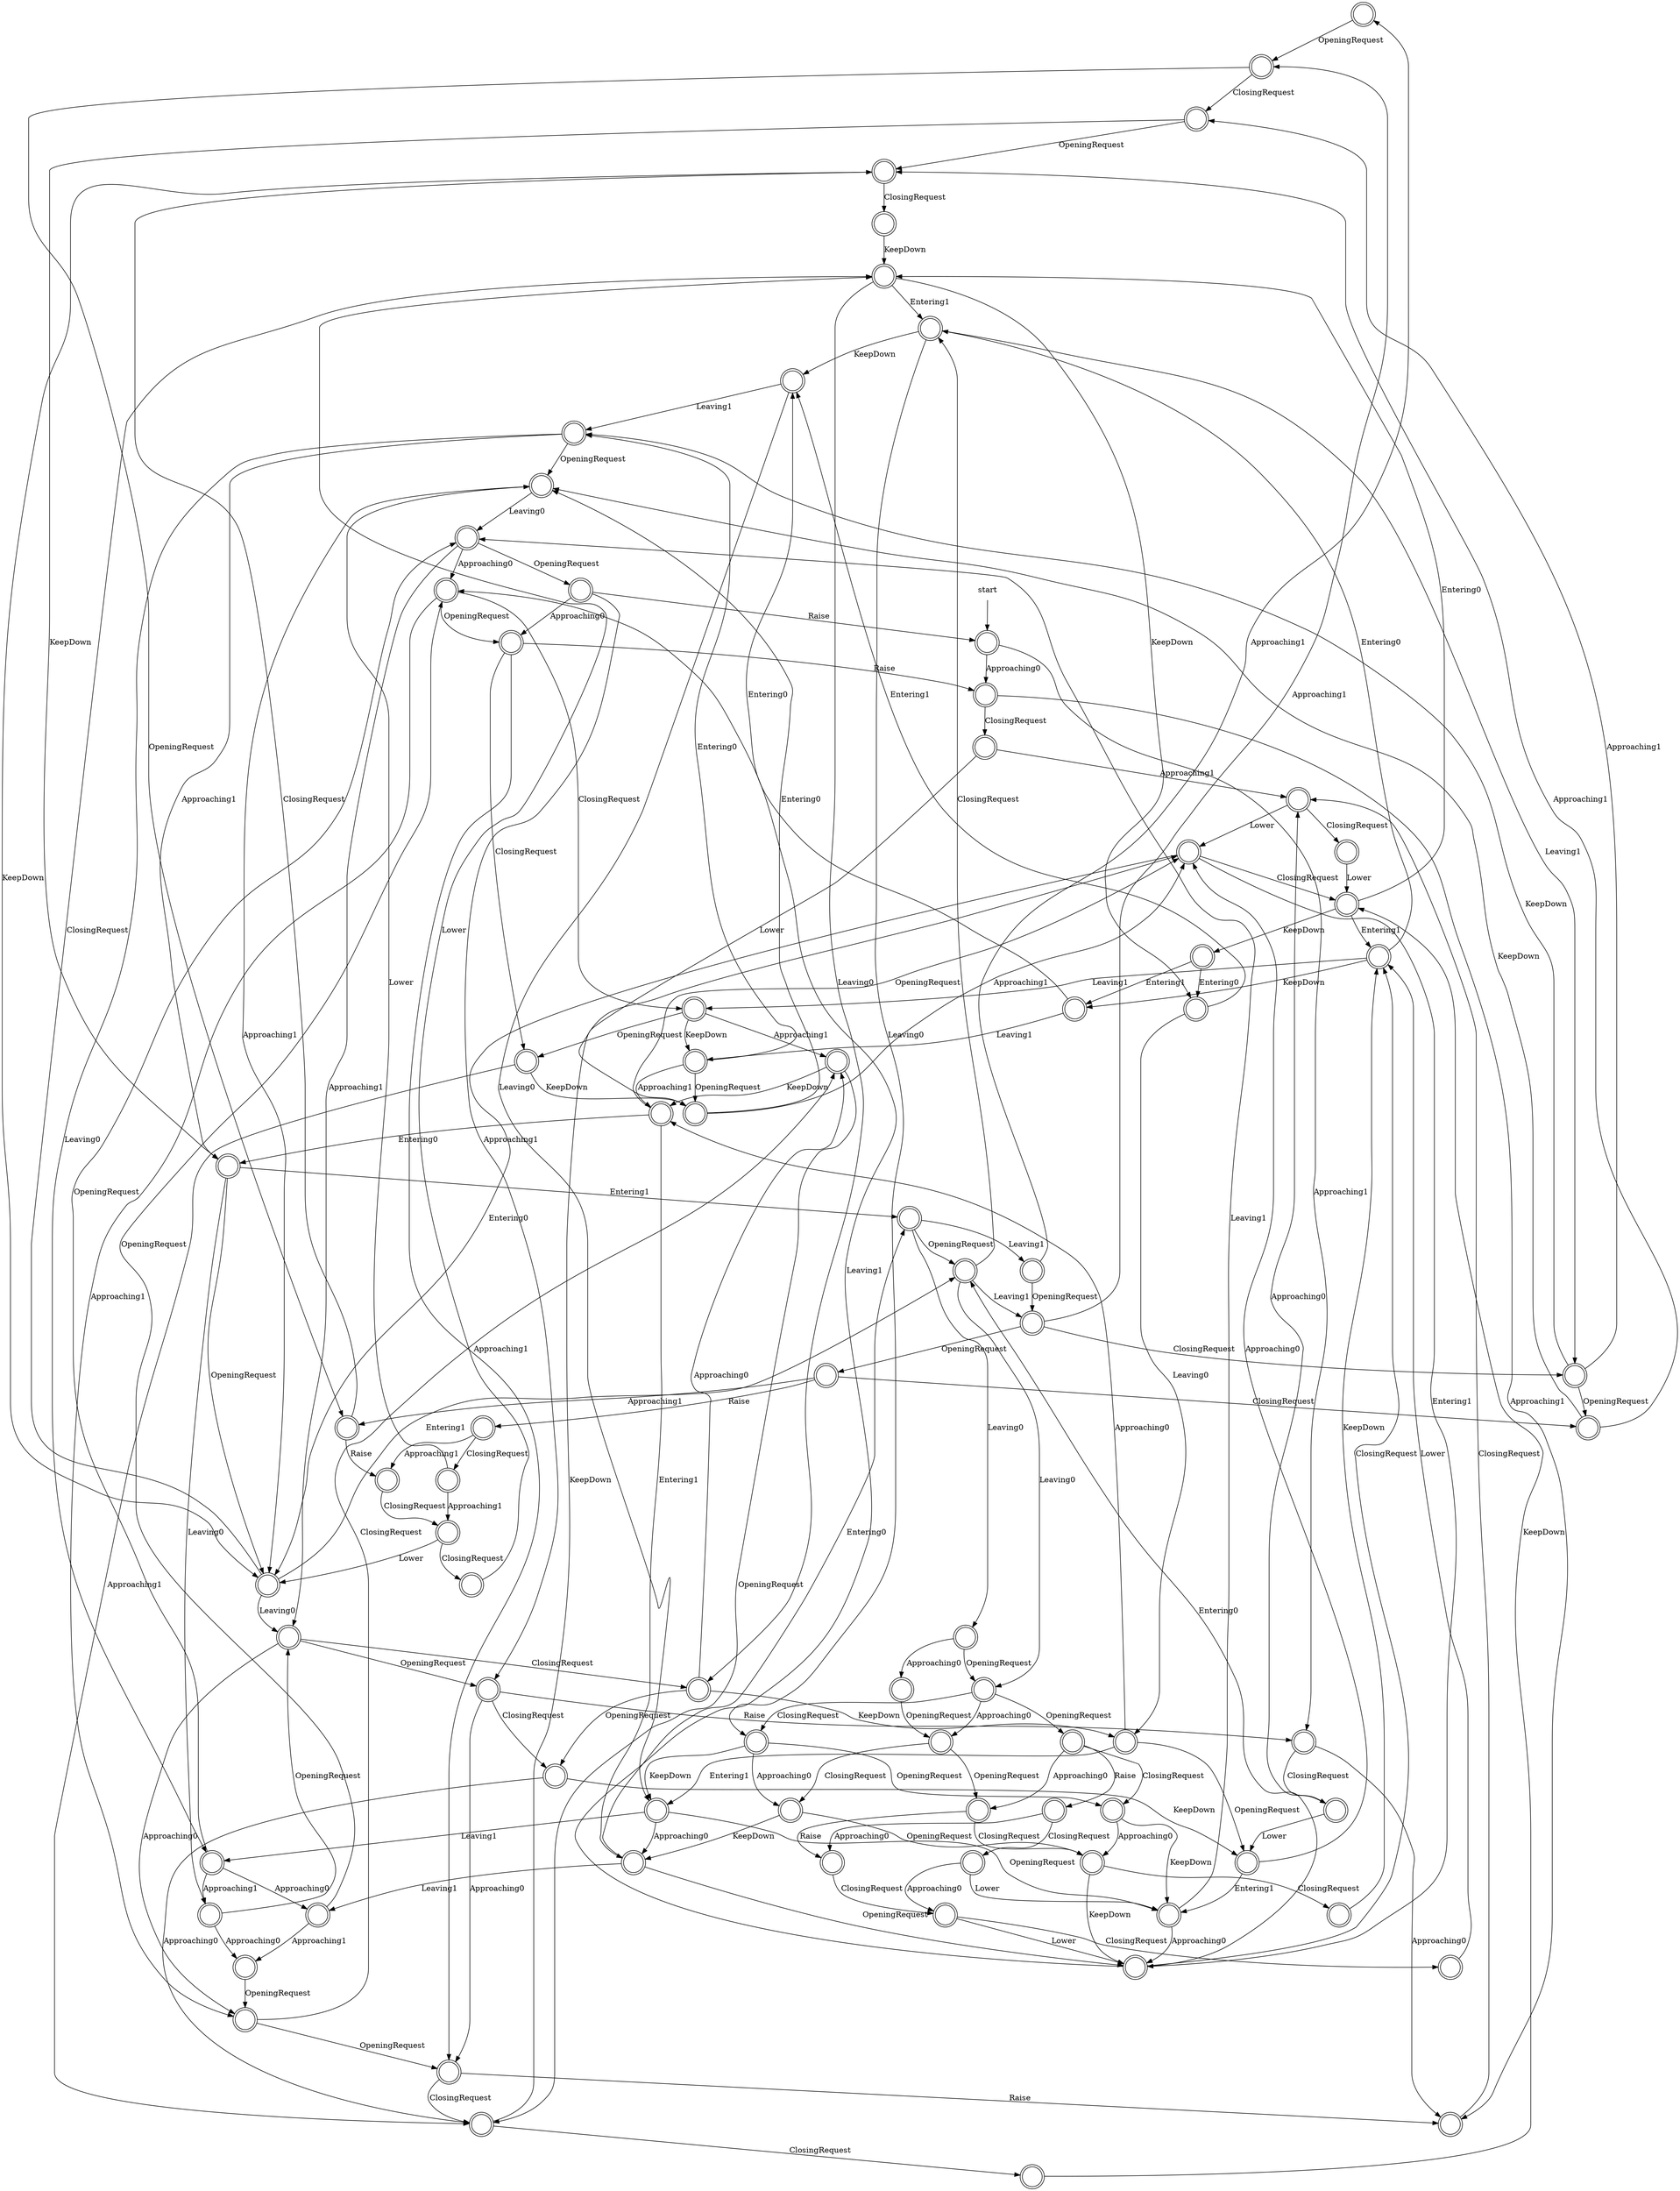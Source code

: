 digraph lc_pn_check {
  0 [shape=doublecircle label="" ]
  1 [shape=doublecircle label="" ]
  2 [shape=doublecircle label="" ]
  3 [shape=doublecircle label="" ]
  4 [shape=doublecircle label="" ]
  5 [shape=doublecircle label="" ]
  6 [shape=doublecircle label="" ]
  7 [shape=doublecircle label="" ]
  8 [shape=doublecircle label="" ]
  9 [shape=doublecircle label="" ]
  10 [shape=doublecircle label="" ]
  11 [shape=doublecircle label="" ]
  12 [shape=doublecircle label="" ]
  13 [shape=doublecircle label="" ]
  14 [shape=doublecircle label="" ]
  15 [shape=doublecircle label="" ]
  16 [shape=doublecircle label="" ]
  17 [shape=doublecircle label="" ]
  18 [shape=doublecircle label="" ]
  19 [shape=doublecircle label="" ]
  20 [shape=doublecircle label="" ]
  21 [shape=doublecircle label="" ]
  22 [shape=doublecircle label="" ]
  23 [shape=doublecircle label="" ]
  24 [shape=doublecircle label="" ]
  25 [shape=doublecircle label="" ]
  26 [shape=doublecircle label="" ]
  27 [shape=doublecircle label="" ]
  28 [shape=doublecircle label="" ]
  29 [shape=doublecircle label="" ]
  30 [shape=doublecircle label="" ]
  31 [shape=doublecircle label="" ]
  32 [shape=doublecircle label="" ]
  33 [shape=doublecircle label="" ]
  34 [shape=doublecircle label="" ]
  35 [shape=doublecircle label="" ]
  36 [shape=doublecircle label="" ]
  37 [shape=doublecircle label="" ]
  38 [shape=doublecircle label="" ]
  39 [shape=doublecircle label="" ]
  40 [shape=doublecircle label="" ]
  41 [shape=doublecircle label="" ]
  42 [shape=doublecircle label="" ]
  43 [shape=doublecircle label="" ]
  44 [shape=doublecircle label="" ]
  45 [shape=doublecircle label="" ]
  46 [shape=doublecircle label="" ]
  47 [shape=doublecircle label="" ]
  48 [shape=doublecircle label="" ]
  49 [shape=doublecircle label="" ]
  50 [shape=doublecircle label="" ]
  51 [shape=doublecircle label="" ]
  52 [shape=doublecircle label="" ]
  53 [shape=doublecircle label="" ]
  54 [shape=doublecircle label="" ]
  55 [shape=doublecircle label="" ]
  56 [shape=doublecircle label="" ]
  57 [shape=doublecircle label="" ]
  58 [shape=doublecircle label="" ]
  59 [shape=doublecircle label="" ]
  60 [shape=doublecircle label="" ]
  61 [shape=doublecircle label="" ]
  62 [shape=doublecircle label="" ]
  63 [shape=doublecircle label="" ]
  64 [shape=doublecircle label="" ]
  65 [shape=doublecircle label="" ]
  66 [shape=doublecircle label="" ]
  67 [shape=doublecircle label="" ]
  68 [shape=doublecircle label="" ]
  69 [shape=doublecircle label="" ]
  70 [shape=doublecircle label="" ]
  71 [shape=doublecircle label="" ]
  72 [shape=doublecircle label="" ]
  73 [shape=doublecircle label="" ]
  74 [shape=doublecircle label="" ]
  75 [shape=doublecircle label="" ]
  76 [shape=doublecircle label="" ]
  77 [shape=doublecircle label="" ]
  78 [shape=doublecircle label="" ]
  79 [shape=doublecircle label="" ]
  80 [shape=doublecircle label="" ]
  81 [shape=doublecircle label="" ]
  82 [shape=doublecircle label="" ]
  -1 [shape=none label="start" ]
  0 -> 67 [label="OpeningRequest"]
  1 -> 68 [label="OpeningRequest"]
  2 -> 29 [label="ClosingRequest"]
  2 -> 51 [label="KeepDown"]
  3 -> 32 [label="ClosingRequest"]
  3 -> 53 [label="KeepDown"]
  4 -> 33 [label="OpeningRequest"]
  4 -> 39 [label="Approaching1"]
  4 -> 69 [label="Leaving0"]
  5 -> 31 [label="OpeningRequest"]
  5 -> 37 [label="Approaching0"]
  5 -> 69 [label="Leaving1"]
  6 -> 50 [label="ClosingRequest"]
  6 -> 51 [label="Entering0"]
  6 -> 53 [label="Entering1"]
  7 -> 27 [label="ClosingRequest"]
  7 -> 65 [label="Approaching0"]
  8 -> 26 [label="ClosingRequest"]
  8 -> 65 [label="Approaching1"]
  9 -> 54 [label="ClosingRequest"]
  9 -> 60 [label="OpeningRequest"]
  9 -> 67 [label="Approaching1"]
  10 -> 52 [label="ClosingRequest"]
  10 -> 61 [label="OpeningRequest"]
  10 -> 68 [label="Approaching0"]
  11 -> 58 [label="Entering0"]
  11 -> 71 [label="KeepDown"]
  11 -> 81 [label="Leaving1"]
  12 -> 58 [label="Entering1"]
  12 -> 70 [label="KeepDown"]
  12 -> 80 [label="Leaving0"]
  13 -> 47 [label="Approaching0"]
  13 -> 78 [label="KeepDown"]
  14 -> 47 [label="Approaching1"]
  14 -> 79 [label="KeepDown"]
  15 -> 23 [label="OpeningRequest"]
  15 -> 42 [label="Leaving1"]
  15 -> 43 [label="Leaving0"]
  16 -> 19 [label="ClosingRequest"]
  16 -> 51 [label="Lower"]
  17 -> 20 [label="ClosingRequest"]
  17 -> 53 [label="Lower"]
  18 -> 4 [label="Leaving1"]
  18 -> 5 [label="Leaving0"]
  19 -> 12 [label="Lower"]
  20 -> 11 [label="Lower"]
  21 -> 45 [label="OpeningRequest"]
  21 -> 46 [label="Approaching0"]
  22 -> 44 [label="OpeningRequest"]
  22 -> 46 [label="Approaching1"]
  23 -> 9 [label="Leaving1"]
  23 -> 10 [label="Leaving0"]
  23 -> 58 [label="ClosingRequest"]
  24 -> 47 [label="OpeningRequest"]
  24 -> 74 [label="KeepDown"]
  25 -> 44 [label="Approaching0"]
  25 -> 45 [label="Approaching1"]
  25 -> 64 [label="OpeningRequest"]
  26 -> 57 [label="Approaching1"]
  26 -> 79 [label="Lower"]
  27 -> 57 [label="Approaching0"]
  27 -> 78 [label="Lower"]
  28 -> 16 [label="ClosingRequest"]
  29 -> 12 [label="KeepDown"]
  30 -> 17 [label="ClosingRequest"]
  31 -> 25 [label="Leaving1"]
  31 -> 53 [label="Approaching0"]
  32 -> 11 [label="KeepDown"]
  33 -> 25 [label="Leaving0"]
  33 -> 51 [label="Approaching1"]
  34 -> 2 [label="OpeningRequest"]
  34 -> 39 [label="KeepDown"]
  35 -> 3 [label="OpeningRequest"]
  35 -> 37 [label="KeepDown"]
  36 -> 7 [label="Raise"]
  36 -> 13 [label="ClosingRequest"]
  36 -> 77 [label="Approaching0"]
  37 -> 15 [label="Entering0"]
  37 -> 22 [label="Leaving1"]
  37 -> 53 [label="OpeningRequest"]
  38 -> 3 [label="Approaching0"]
  38 -> 31 [label="KeepDown"]
  39 -> 15 [label="Entering1"]
  39 -> 21 [label="Leaving0"]
  39 -> 51 [label="OpeningRequest"]
  40 -> 8 [label="Raise"]
  40 -> 14 [label="ClosingRequest"]
  40 -> 77 [label="Approaching1"]
  41 -> 2 [label="Approaching1"]
  41 -> 33 [label="KeepDown"]
  42 -> 0 [label="Approaching1"]
  42 -> 9 [label="OpeningRequest"]
  43 -> 1 [label="Approaching0"]
  43 -> 10 [label="OpeningRequest"]
  44 -> 40 [label="OpeningRequest"]
  44 -> 72 [label="Approaching1"]
  44 -> 81 [label="ClosingRequest"]
  45 -> 36 [label="OpeningRequest"]
  45 -> 72 [label="Approaching0"]
  45 -> 80 [label="ClosingRequest"]
  46 -> 72 [label="OpeningRequest"]
  47 -> 6 [label="KeepDown"]
  47 -> 82 [label="ClosingRequest"]
  48 -> 16 [label="Approaching1"]
  48 -> 33 [label="Lower"]
  49 -> 17 [label="Approaching0"]
  49 -> 31 [label="Lower"]
  50 -> 11 [label="Entering1"]
  50 -> 12 [label="Entering0"]
  50 -> 66 [label="KeepDown"]
  51 -> 12 [label="ClosingRequest"]
  51 -> 23 [label="Entering1"]
  51 -> 45 [label="Leaving0"]
  52 -> 5 [label="KeepDown"]
  52 -> 35 [label="Approaching0"]
  52 -> 38 [label="OpeningRequest"]
  53 -> 11 [label="ClosingRequest"]
  53 -> 23 [label="Entering0"]
  53 -> 44 [label="Leaving1"]
  54 -> 4 [label="KeepDown"]
  54 -> 34 [label="Approaching1"]
  54 -> 41 [label="OpeningRequest"]
  55 -> 28 [label="Approaching1"]
  55 -> 48 [label="ClosingRequest"]
  56 -> 30 [label="Approaching0"]
  56 -> 49 [label="ClosingRequest"]
  57 -> 6 [label="Lower"]
  57 -> 73 [label="ClosingRequest"]
  58 -> 18 [label="KeepDown"]
  58 -> 52 [label="Leaving0"]
  58 -> 54 [label="Leaving1"]
  59 -> 7 [label="Approaching1"]
  59 -> 8 [label="Approaching0"]
  60 -> 41 [label="ClosingRequest"]
  60 -> 55 [label="Raise"]
  60 -> 75 [label="Approaching1"]
  61 -> 38 [label="ClosingRequest"]
  61 -> 56 [label="Raise"]
  61 -> 76 [label="Approaching0"]
  62 -> 5 [label="Entering1"]
  62 -> 74 [label="Approaching0"]
  62 -> 78 [label="OpeningRequest"]
  63 -> 4 [label="Entering0"]
  63 -> 74 [label="Approaching1"]
  63 -> 79 [label="OpeningRequest"]
  64 -> 36 [label="Approaching1"]
  64 -> 40 [label="Approaching0"]
  64 -> 59 [label="Raise"]
  65 -> 57 [label="ClosingRequest"]
  66 -> 70 [label="Entering0"]
  66 -> 71 [label="Entering1"]
  67 -> 34 [label="ClosingRequest"]
  67 -> 75 [label="OpeningRequest"]
  68 -> 35 [label="ClosingRequest"]
  68 -> 76 [label="OpeningRequest"]
  69 -> 21 [label="Approaching1"]
  69 -> 22 [label="Approaching0"]
  69 -> 25 [label="OpeningRequest"]
  70 -> 18 [label="Entering1"]
  70 -> 62 [label="Leaving0"]
  71 -> 18 [label="Entering0"]
  71 -> 63 [label="Leaving1"]
  72 -> 24 [label="ClosingRequest"]
  72 -> 77 [label="OpeningRequest"]
  73 -> 50 [label="Lower"]
  74 -> 6 [label="OpeningRequest"]
  74 -> 37 [label="Entering1"]
  74 -> 39 [label="Entering0"]
  75 -> 2 [label="ClosingRequest"]
  75 -> 28 [label="Raise"]
  76 -> 3 [label="ClosingRequest"]
  76 -> 30 [label="Raise"]
  77 -> 47 [label="ClosingRequest"]
  77 -> 65 [label="Raise"]
  78 -> 6 [label="Approaching0"]
  78 -> 31 [label="Entering1"]
  79 -> 6 [label="Approaching1"]
  79 -> 33 [label="Entering0"]
  80 -> 13 [label="OpeningRequest"]
  80 -> 24 [label="Approaching0"]
  80 -> 62 [label="KeepDown"]
  81 -> 14 [label="OpeningRequest"]
  81 -> 24 [label="Approaching1"]
  81 -> 63 [label="KeepDown"]
  82 -> 50 [label="KeepDown"]
  -1 -> 59 [label=""]
}
